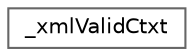 digraph "Graphical Class Hierarchy"
{
 // LATEX_PDF_SIZE
  bgcolor="transparent";
  edge [fontname=Helvetica,fontsize=10,labelfontname=Helvetica,labelfontsize=10];
  node [fontname=Helvetica,fontsize=10,shape=box,height=0.2,width=0.4];
  rankdir="LR";
  Node0 [label="_xmlValidCtxt",height=0.2,width=0.4,color="grey40", fillcolor="white", style="filled",URL="$struct__xml_valid_ctxt.html",tooltip=" "];
}

